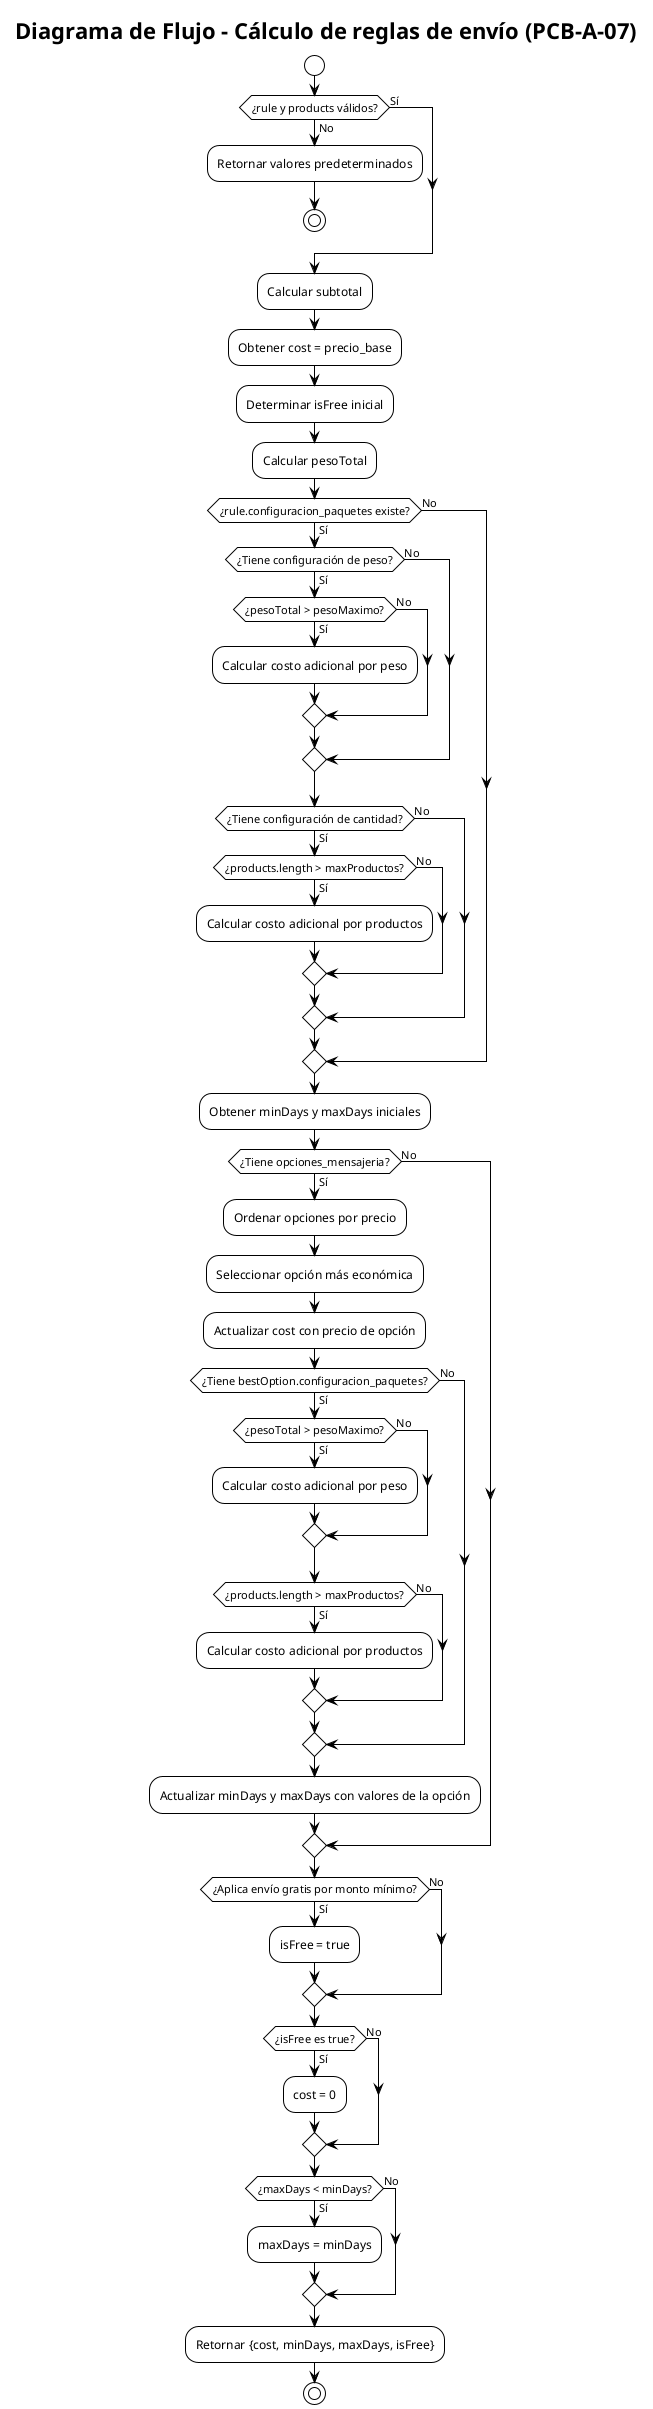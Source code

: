 @startuml
!theme plain
skinparam backgroundColor white
skinparam defaultFontName Arial
skinparam defaultFontColor black
skinparam arrowColor black
skinparam shadowing false

title Diagrama de Flujo - Cálculo de reglas de envío (PCB-A-07)
start

if (¿rule y products válidos?) then (No)
  :Retornar valores predeterminados;
  stop
else (Sí)
endif

:Calcular subtotal;
:Obtener cost = precio_base;
:Determinar isFree inicial;
:Calcular pesoTotal;

if (¿rule.configuracion_paquetes existe?) then (Sí)
  if (¿Tiene configuración de peso?) then (Sí)
    if (¿pesoTotal > pesoMaximo?) then (Sí)
      :Calcular costo adicional por peso;
    else (No)
    endif
  else (No)
  endif
  
  if (¿Tiene configuración de cantidad?) then (Sí)
    if (¿products.length > maxProductos?) then (Sí)
      :Calcular costo adicional por productos;
    else (No)
    endif
  else (No)
  endif
else (No)
endif

:Obtener minDays y maxDays iniciales;

if (¿Tiene opciones_mensajeria?) then (Sí)
  :Ordenar opciones por precio;
  :Seleccionar opción más económica;
  :Actualizar cost con precio de opción;
  
  if (¿Tiene bestOption.configuracion_paquetes?) then (Sí)
    if (¿pesoTotal > pesoMaximo?) then (Sí)
      :Calcular costo adicional por peso;
    else (No)
    endif
    
    if (¿products.length > maxProductos?) then (Sí)
      :Calcular costo adicional por productos;
    else (No)
    endif
  else (No)
  endif
  
  :Actualizar minDays y maxDays con valores de la opción;
else (No)
endif

if (¿Aplica envío gratis por monto mínimo?) then (Sí)
  :isFree = true;
else (No)
endif

if (¿isFree es true?) then (Sí)
  :cost = 0;
else (No)
endif

if (¿maxDays < minDays?) then (Sí)
  :maxDays = minDays;
else (No)
endif

:Retornar {cost, minDays, maxDays, isFree};
stop
@enduml
